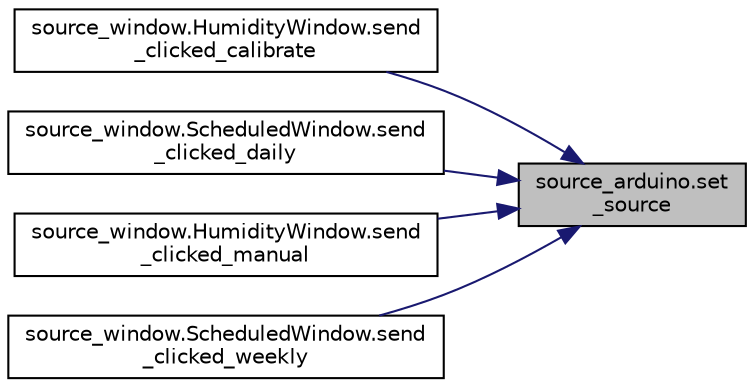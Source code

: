 digraph "source_arduino.set_source"
{
 // LATEX_PDF_SIZE
  edge [fontname="Helvetica",fontsize="10",labelfontname="Helvetica",labelfontsize="10"];
  node [fontname="Helvetica",fontsize="10",shape=record];
  rankdir="RL";
  Node1 [label="source_arduino.set\l_source",height=0.2,width=0.4,color="black", fillcolor="grey75", style="filled", fontcolor="black",tooltip="Sets the current water source."];
  Node1 -> Node2 [dir="back",color="midnightblue",fontsize="10",style="solid",fontname="Helvetica"];
  Node2 [label="source_window.HumidityWindow.send\l_clicked_calibrate",height=0.2,width=0.4,color="black", fillcolor="white", style="filled",URL="$classsource__window_1_1_humidity_window.html#a50c63124b35fee2152a1fd53ed1d0723",tooltip="Handler for the Calibrate Send button."];
  Node1 -> Node3 [dir="back",color="midnightblue",fontsize="10",style="solid",fontname="Helvetica"];
  Node3 [label="source_window.ScheduledWindow.send\l_clicked_daily",height=0.2,width=0.4,color="black", fillcolor="white", style="filled",URL="$classsource__window_1_1_scheduled_window.html#a331e5a5cb0847cceeed193099e5262ed",tooltip="Handler for the Daily mode - Send button."];
  Node1 -> Node4 [dir="back",color="midnightblue",fontsize="10",style="solid",fontname="Helvetica"];
  Node4 [label="source_window.HumidityWindow.send\l_clicked_manual",height=0.2,width=0.4,color="black", fillcolor="white", style="filled",URL="$classsource__window_1_1_humidity_window.html#a8eb763fecb6147f2e0b1079cc2e078f0",tooltip="Handler for the Manual Send button."];
  Node1 -> Node5 [dir="back",color="midnightblue",fontsize="10",style="solid",fontname="Helvetica"];
  Node5 [label="source_window.ScheduledWindow.send\l_clicked_weekly",height=0.2,width=0.4,color="black", fillcolor="white", style="filled",URL="$classsource__window_1_1_scheduled_window.html#a678b40817ac982fb0c69d88c0effc471",tooltip="Handler for the Weekly mode - Send button."];
}
